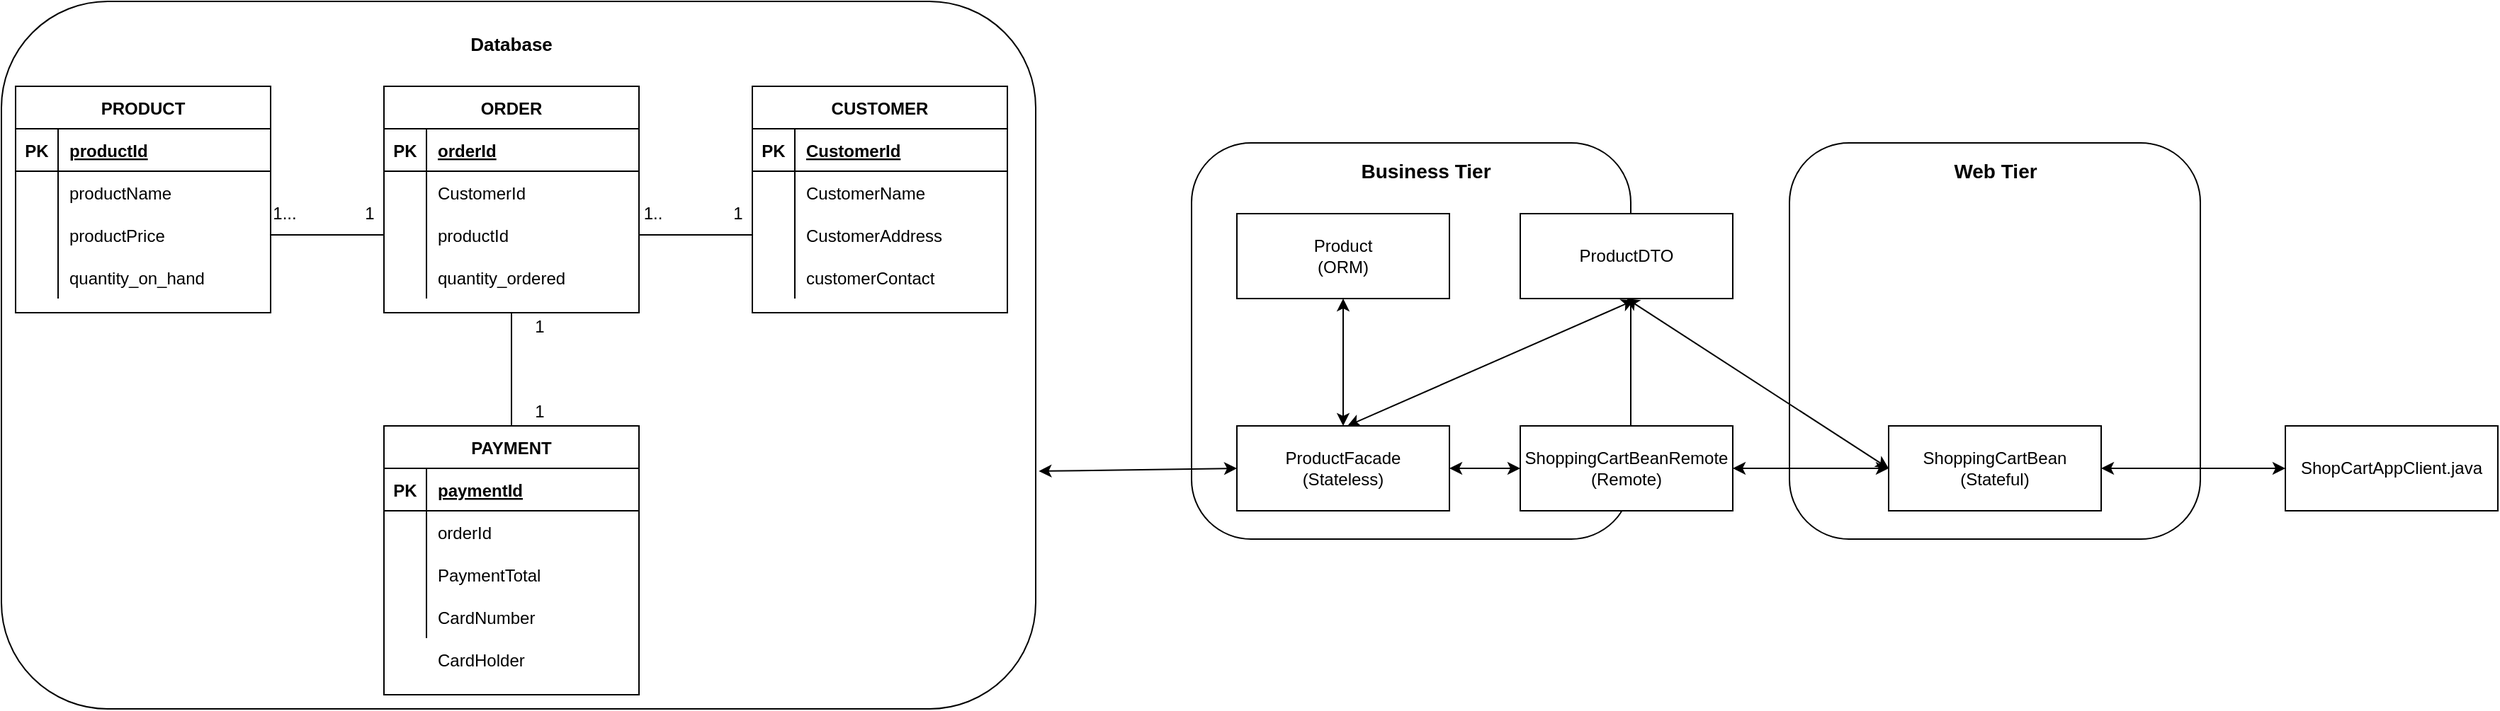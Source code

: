 <mxfile version="13.8.1" type="github">
  <diagram id="68TREvA6BFFCCgDvRHD5" name="Page-1">
    <mxGraphModel dx="2241" dy="896" grid="1" gridSize="10" guides="1" tooltips="1" connect="1" arrows="1" fold="1" page="1" pageScale="1" pageWidth="850" pageHeight="1100" math="0" shadow="0">
      <root>
        <mxCell id="0" />
        <mxCell id="1" parent="0" />
        <mxCell id="RdyQYnXxG0MiQOvbN0wK-2" value="" style="rounded=1;whiteSpace=wrap;html=1;" vertex="1" parent="1">
          <mxGeometry x="-50" y="200" width="310" height="280" as="geometry" />
        </mxCell>
        <mxCell id="RdyQYnXxG0MiQOvbN0wK-3" value="" style="rounded=1;whiteSpace=wrap;html=1;" vertex="1" parent="1">
          <mxGeometry x="372" y="200" width="290" height="280" as="geometry" />
        </mxCell>
        <mxCell id="RdyQYnXxG0MiQOvbN0wK-4" value="&lt;font style=&quot;font-size: 14px&quot;&gt;&lt;b&gt;Business Tier&lt;/b&gt;&lt;/font&gt;" style="text;html=1;strokeColor=none;fillColor=none;align=center;verticalAlign=middle;whiteSpace=wrap;rounded=0;" vertex="1" parent="1">
          <mxGeometry x="63.75" y="210" width="102.5" height="20" as="geometry" />
        </mxCell>
        <mxCell id="RdyQYnXxG0MiQOvbN0wK-5" value="&lt;font style=&quot;font-size: 14px&quot;&gt;&lt;b&gt;Web Tier&lt;/b&gt;&lt;/font&gt;" style="text;html=1;strokeColor=none;fillColor=none;align=center;verticalAlign=middle;whiteSpace=wrap;rounded=0;" vertex="1" parent="1">
          <mxGeometry x="465.75" y="210" width="102.5" height="20" as="geometry" />
        </mxCell>
        <mxCell id="RdyQYnXxG0MiQOvbN0wK-21" value="ShopCartAppClient.java" style="rounded=0;whiteSpace=wrap;html=1;" vertex="1" parent="1">
          <mxGeometry x="722" y="400" width="150" height="60" as="geometry" />
        </mxCell>
        <mxCell id="RdyQYnXxG0MiQOvbN0wK-22" value="&lt;div&gt;ShoppingCartBean&lt;/div&gt;&lt;div&gt;(Stateful)&lt;br&gt;&lt;/div&gt;" style="rounded=0;whiteSpace=wrap;html=1;" vertex="1" parent="1">
          <mxGeometry x="442" y="400" width="150" height="60" as="geometry" />
        </mxCell>
        <mxCell id="RdyQYnXxG0MiQOvbN0wK-23" value="ProductDTO" style="rounded=0;whiteSpace=wrap;html=1;" vertex="1" parent="1">
          <mxGeometry x="182" y="250" width="150" height="60" as="geometry" />
        </mxCell>
        <mxCell id="RdyQYnXxG0MiQOvbN0wK-24" value="&lt;div&gt;ProductFacade&lt;/div&gt;&lt;div&gt;(Stateless)&lt;br&gt;&lt;/div&gt;" style="rounded=0;whiteSpace=wrap;html=1;" vertex="1" parent="1">
          <mxGeometry x="-18" y="400" width="150" height="60" as="geometry" />
        </mxCell>
        <mxCell id="RdyQYnXxG0MiQOvbN0wK-25" value="&lt;div&gt;ShoppingCartBeanRemote&lt;/div&gt;&lt;div&gt;(Remote)&lt;br&gt;&lt;/div&gt;" style="rounded=0;whiteSpace=wrap;html=1;" vertex="1" parent="1">
          <mxGeometry x="182" y="400" width="150" height="60" as="geometry" />
        </mxCell>
        <mxCell id="RdyQYnXxG0MiQOvbN0wK-26" value="&lt;div&gt;Product &lt;br&gt;&lt;/div&gt;&lt;div&gt;(ORM)&lt;br&gt;&lt;/div&gt;" style="rounded=0;whiteSpace=wrap;html=1;" vertex="1" parent="1">
          <mxGeometry x="-18" y="250" width="150" height="60" as="geometry" />
        </mxCell>
        <mxCell id="RdyQYnXxG0MiQOvbN0wK-27" value="" style="rounded=1;whiteSpace=wrap;html=1;" vertex="1" parent="1">
          <mxGeometry x="-890" y="100" width="730" height="500" as="geometry" />
        </mxCell>
        <mxCell id="RdyQYnXxG0MiQOvbN0wK-80" value="" style="shape=partialRectangle;collapsible=0;dropTarget=0;pointerEvents=0;fillColor=none;top=0;left=0;bottom=0;right=0;points=[[0,0.5],[1,0.5]];portConstraint=eastwest;" vertex="1" parent="1">
          <mxGeometry x="-620" y="550" width="180" height="30" as="geometry" />
        </mxCell>
        <mxCell id="RdyQYnXxG0MiQOvbN0wK-81" value="" style="shape=partialRectangle;connectable=0;fillColor=none;top=0;left=0;bottom=0;right=0;editable=1;overflow=hidden;" vertex="1" parent="RdyQYnXxG0MiQOvbN0wK-80">
          <mxGeometry width="30" height="30" as="geometry" />
        </mxCell>
        <mxCell id="RdyQYnXxG0MiQOvbN0wK-82" value="CardHolder" style="shape=partialRectangle;connectable=0;fillColor=none;top=0;left=0;bottom=0;right=0;align=left;spacingLeft=6;overflow=hidden;" vertex="1" parent="RdyQYnXxG0MiQOvbN0wK-80">
          <mxGeometry x="30" width="150" height="30" as="geometry" />
        </mxCell>
        <mxCell id="RdyQYnXxG0MiQOvbN0wK-67" value="PAYMENT" style="shape=table;startSize=30;container=1;collapsible=1;childLayout=tableLayout;fixedRows=1;rowLines=0;fontStyle=1;align=center;resizeLast=1;" vertex="1" parent="1">
          <mxGeometry x="-620" y="400" width="180" height="190" as="geometry" />
        </mxCell>
        <mxCell id="RdyQYnXxG0MiQOvbN0wK-68" value="" style="shape=partialRectangle;collapsible=0;dropTarget=0;pointerEvents=0;fillColor=none;top=0;left=0;bottom=1;right=0;points=[[0,0.5],[1,0.5]];portConstraint=eastwest;" vertex="1" parent="RdyQYnXxG0MiQOvbN0wK-67">
          <mxGeometry y="30" width="180" height="30" as="geometry" />
        </mxCell>
        <mxCell id="RdyQYnXxG0MiQOvbN0wK-69" value="PK" style="shape=partialRectangle;connectable=0;fillColor=none;top=0;left=0;bottom=0;right=0;fontStyle=1;overflow=hidden;" vertex="1" parent="RdyQYnXxG0MiQOvbN0wK-68">
          <mxGeometry width="30" height="30" as="geometry" />
        </mxCell>
        <mxCell id="RdyQYnXxG0MiQOvbN0wK-70" value="paymentId" style="shape=partialRectangle;connectable=0;fillColor=none;top=0;left=0;bottom=0;right=0;align=left;spacingLeft=6;fontStyle=5;overflow=hidden;" vertex="1" parent="RdyQYnXxG0MiQOvbN0wK-68">
          <mxGeometry x="30" width="150" height="30" as="geometry" />
        </mxCell>
        <mxCell id="RdyQYnXxG0MiQOvbN0wK-71" value="" style="shape=partialRectangle;collapsible=0;dropTarget=0;pointerEvents=0;fillColor=none;top=0;left=0;bottom=0;right=0;points=[[0,0.5],[1,0.5]];portConstraint=eastwest;" vertex="1" parent="RdyQYnXxG0MiQOvbN0wK-67">
          <mxGeometry y="60" width="180" height="30" as="geometry" />
        </mxCell>
        <mxCell id="RdyQYnXxG0MiQOvbN0wK-72" value="" style="shape=partialRectangle;connectable=0;fillColor=none;top=0;left=0;bottom=0;right=0;editable=1;overflow=hidden;" vertex="1" parent="RdyQYnXxG0MiQOvbN0wK-71">
          <mxGeometry width="30" height="30" as="geometry" />
        </mxCell>
        <mxCell id="RdyQYnXxG0MiQOvbN0wK-73" value="orderId" style="shape=partialRectangle;connectable=0;fillColor=none;top=0;left=0;bottom=0;right=0;align=left;spacingLeft=6;overflow=hidden;" vertex="1" parent="RdyQYnXxG0MiQOvbN0wK-71">
          <mxGeometry x="30" width="150" height="30" as="geometry" />
        </mxCell>
        <mxCell id="RdyQYnXxG0MiQOvbN0wK-74" value="" style="shape=partialRectangle;collapsible=0;dropTarget=0;pointerEvents=0;fillColor=none;top=0;left=0;bottom=0;right=0;points=[[0,0.5],[1,0.5]];portConstraint=eastwest;" vertex="1" parent="RdyQYnXxG0MiQOvbN0wK-67">
          <mxGeometry y="90" width="180" height="30" as="geometry" />
        </mxCell>
        <mxCell id="RdyQYnXxG0MiQOvbN0wK-75" value="" style="shape=partialRectangle;connectable=0;fillColor=none;top=0;left=0;bottom=0;right=0;editable=1;overflow=hidden;" vertex="1" parent="RdyQYnXxG0MiQOvbN0wK-74">
          <mxGeometry width="30" height="30" as="geometry" />
        </mxCell>
        <mxCell id="RdyQYnXxG0MiQOvbN0wK-76" value="PaymentTotal" style="shape=partialRectangle;connectable=0;fillColor=none;top=0;left=0;bottom=0;right=0;align=left;spacingLeft=6;overflow=hidden;" vertex="1" parent="RdyQYnXxG0MiQOvbN0wK-74">
          <mxGeometry x="30" width="150" height="30" as="geometry" />
        </mxCell>
        <mxCell id="RdyQYnXxG0MiQOvbN0wK-77" value="" style="shape=partialRectangle;collapsible=0;dropTarget=0;pointerEvents=0;fillColor=none;top=0;left=0;bottom=0;right=0;points=[[0,0.5],[1,0.5]];portConstraint=eastwest;" vertex="1" parent="RdyQYnXxG0MiQOvbN0wK-67">
          <mxGeometry y="120" width="180" height="30" as="geometry" />
        </mxCell>
        <mxCell id="RdyQYnXxG0MiQOvbN0wK-78" value="" style="shape=partialRectangle;connectable=0;fillColor=none;top=0;left=0;bottom=0;right=0;editable=1;overflow=hidden;" vertex="1" parent="RdyQYnXxG0MiQOvbN0wK-77">
          <mxGeometry width="30" height="30" as="geometry" />
        </mxCell>
        <mxCell id="RdyQYnXxG0MiQOvbN0wK-79" value="CardNumber" style="shape=partialRectangle;connectable=0;fillColor=none;top=0;left=0;bottom=0;right=0;align=left;spacingLeft=6;overflow=hidden;" vertex="1" parent="RdyQYnXxG0MiQOvbN0wK-77">
          <mxGeometry x="30" width="150" height="30" as="geometry" />
        </mxCell>
        <mxCell id="RdyQYnXxG0MiQOvbN0wK-41" value="ORDER" style="shape=table;startSize=30;container=1;collapsible=1;childLayout=tableLayout;fixedRows=1;rowLines=0;fontStyle=1;align=center;resizeLast=1;" vertex="1" parent="1">
          <mxGeometry x="-620" y="160" width="180" height="160" as="geometry" />
        </mxCell>
        <mxCell id="RdyQYnXxG0MiQOvbN0wK-42" value="" style="shape=partialRectangle;collapsible=0;dropTarget=0;pointerEvents=0;fillColor=none;top=0;left=0;bottom=1;right=0;points=[[0,0.5],[1,0.5]];portConstraint=eastwest;" vertex="1" parent="RdyQYnXxG0MiQOvbN0wK-41">
          <mxGeometry y="30" width="180" height="30" as="geometry" />
        </mxCell>
        <mxCell id="RdyQYnXxG0MiQOvbN0wK-43" value="PK" style="shape=partialRectangle;connectable=0;fillColor=none;top=0;left=0;bottom=0;right=0;fontStyle=1;overflow=hidden;" vertex="1" parent="RdyQYnXxG0MiQOvbN0wK-42">
          <mxGeometry width="30" height="30" as="geometry" />
        </mxCell>
        <mxCell id="RdyQYnXxG0MiQOvbN0wK-44" value="orderId" style="shape=partialRectangle;connectable=0;fillColor=none;top=0;left=0;bottom=0;right=0;align=left;spacingLeft=6;fontStyle=5;overflow=hidden;" vertex="1" parent="RdyQYnXxG0MiQOvbN0wK-42">
          <mxGeometry x="30" width="150" height="30" as="geometry" />
        </mxCell>
        <mxCell id="RdyQYnXxG0MiQOvbN0wK-45" value="" style="shape=partialRectangle;collapsible=0;dropTarget=0;pointerEvents=0;fillColor=none;top=0;left=0;bottom=0;right=0;points=[[0,0.5],[1,0.5]];portConstraint=eastwest;" vertex="1" parent="RdyQYnXxG0MiQOvbN0wK-41">
          <mxGeometry y="60" width="180" height="30" as="geometry" />
        </mxCell>
        <mxCell id="RdyQYnXxG0MiQOvbN0wK-46" value="" style="shape=partialRectangle;connectable=0;fillColor=none;top=0;left=0;bottom=0;right=0;editable=1;overflow=hidden;" vertex="1" parent="RdyQYnXxG0MiQOvbN0wK-45">
          <mxGeometry width="30" height="30" as="geometry" />
        </mxCell>
        <mxCell id="RdyQYnXxG0MiQOvbN0wK-47" value="CustomerId" style="shape=partialRectangle;connectable=0;fillColor=none;top=0;left=0;bottom=0;right=0;align=left;spacingLeft=6;overflow=hidden;" vertex="1" parent="RdyQYnXxG0MiQOvbN0wK-45">
          <mxGeometry x="30" width="150" height="30" as="geometry" />
        </mxCell>
        <mxCell id="RdyQYnXxG0MiQOvbN0wK-48" value="" style="shape=partialRectangle;collapsible=0;dropTarget=0;pointerEvents=0;fillColor=none;top=0;left=0;bottom=0;right=0;points=[[0,0.5],[1,0.5]];portConstraint=eastwest;" vertex="1" parent="RdyQYnXxG0MiQOvbN0wK-41">
          <mxGeometry y="90" width="180" height="30" as="geometry" />
        </mxCell>
        <mxCell id="RdyQYnXxG0MiQOvbN0wK-49" value="" style="shape=partialRectangle;connectable=0;fillColor=none;top=0;left=0;bottom=0;right=0;editable=1;overflow=hidden;" vertex="1" parent="RdyQYnXxG0MiQOvbN0wK-48">
          <mxGeometry width="30" height="30" as="geometry" />
        </mxCell>
        <mxCell id="RdyQYnXxG0MiQOvbN0wK-50" value="productId" style="shape=partialRectangle;connectable=0;fillColor=none;top=0;left=0;bottom=0;right=0;align=left;spacingLeft=6;overflow=hidden;" vertex="1" parent="RdyQYnXxG0MiQOvbN0wK-48">
          <mxGeometry x="30" width="150" height="30" as="geometry" />
        </mxCell>
        <mxCell id="RdyQYnXxG0MiQOvbN0wK-51" value="" style="shape=partialRectangle;collapsible=0;dropTarget=0;pointerEvents=0;fillColor=none;top=0;left=0;bottom=0;right=0;points=[[0,0.5],[1,0.5]];portConstraint=eastwest;" vertex="1" parent="RdyQYnXxG0MiQOvbN0wK-41">
          <mxGeometry y="120" width="180" height="30" as="geometry" />
        </mxCell>
        <mxCell id="RdyQYnXxG0MiQOvbN0wK-52" value="" style="shape=partialRectangle;connectable=0;fillColor=none;top=0;left=0;bottom=0;right=0;editable=1;overflow=hidden;" vertex="1" parent="RdyQYnXxG0MiQOvbN0wK-51">
          <mxGeometry width="30" height="30" as="geometry" />
        </mxCell>
        <mxCell id="RdyQYnXxG0MiQOvbN0wK-53" value="quantity_ordered" style="shape=partialRectangle;connectable=0;fillColor=none;top=0;left=0;bottom=0;right=0;align=left;spacingLeft=6;overflow=hidden;" vertex="1" parent="RdyQYnXxG0MiQOvbN0wK-51">
          <mxGeometry x="30" width="150" height="30" as="geometry" />
        </mxCell>
        <mxCell id="RdyQYnXxG0MiQOvbN0wK-83" value="" style="endArrow=none;html=1;entryX=0;entryY=0.5;entryDx=0;entryDy=0;exitX=1;exitY=0.5;exitDx=0;exitDy=0;" edge="1" parent="1" source="RdyQYnXxG0MiQOvbN0wK-35" target="RdyQYnXxG0MiQOvbN0wK-48">
          <mxGeometry width="50" height="50" relative="1" as="geometry">
            <mxPoint x="-680" y="390" as="sourcePoint" />
            <mxPoint x="-630" y="340" as="targetPoint" />
          </mxGeometry>
        </mxCell>
        <mxCell id="RdyQYnXxG0MiQOvbN0wK-84" value="" style="endArrow=none;html=1;entryX=0.5;entryY=1;entryDx=0;entryDy=0;" edge="1" parent="1" target="RdyQYnXxG0MiQOvbN0wK-41">
          <mxGeometry width="50" height="50" relative="1" as="geometry">
            <mxPoint x="-530" y="400" as="sourcePoint" />
            <mxPoint x="-480" y="350" as="targetPoint" />
          </mxGeometry>
        </mxCell>
        <mxCell id="RdyQYnXxG0MiQOvbN0wK-85" value="" style="endArrow=none;html=1;entryX=0;entryY=0.5;entryDx=0;entryDy=0;exitX=1;exitY=0.5;exitDx=0;exitDy=0;" edge="1" parent="1" source="RdyQYnXxG0MiQOvbN0wK-48" target="RdyQYnXxG0MiQOvbN0wK-61">
          <mxGeometry width="50" height="50" relative="1" as="geometry">
            <mxPoint x="-440" y="410" as="sourcePoint" />
            <mxPoint x="-390" y="360" as="targetPoint" />
          </mxGeometry>
        </mxCell>
        <mxCell id="RdyQYnXxG0MiQOvbN0wK-86" value="1..." style="text;html=1;strokeColor=none;fillColor=none;align=center;verticalAlign=middle;whiteSpace=wrap;rounded=0;" vertex="1" parent="1">
          <mxGeometry x="-710" y="240" width="40" height="20" as="geometry" />
        </mxCell>
        <mxCell id="RdyQYnXxG0MiQOvbN0wK-28" value="PRODUCT" style="shape=table;startSize=30;container=1;collapsible=1;childLayout=tableLayout;fixedRows=1;rowLines=0;fontStyle=1;align=center;resizeLast=1;" vertex="1" parent="1">
          <mxGeometry x="-880" y="160" width="180" height="160" as="geometry" />
        </mxCell>
        <mxCell id="RdyQYnXxG0MiQOvbN0wK-29" value="" style="shape=partialRectangle;collapsible=0;dropTarget=0;pointerEvents=0;fillColor=none;top=0;left=0;bottom=1;right=0;points=[[0,0.5],[1,0.5]];portConstraint=eastwest;" vertex="1" parent="RdyQYnXxG0MiQOvbN0wK-28">
          <mxGeometry y="30" width="180" height="30" as="geometry" />
        </mxCell>
        <mxCell id="RdyQYnXxG0MiQOvbN0wK-30" value="PK" style="shape=partialRectangle;connectable=0;fillColor=none;top=0;left=0;bottom=0;right=0;fontStyle=1;overflow=hidden;" vertex="1" parent="RdyQYnXxG0MiQOvbN0wK-29">
          <mxGeometry width="30" height="30" as="geometry" />
        </mxCell>
        <mxCell id="RdyQYnXxG0MiQOvbN0wK-31" value="productId" style="shape=partialRectangle;connectable=0;fillColor=none;top=0;left=0;bottom=0;right=0;align=left;spacingLeft=6;fontStyle=5;overflow=hidden;" vertex="1" parent="RdyQYnXxG0MiQOvbN0wK-29">
          <mxGeometry x="30" width="150" height="30" as="geometry" />
        </mxCell>
        <mxCell id="RdyQYnXxG0MiQOvbN0wK-32" value="" style="shape=partialRectangle;collapsible=0;dropTarget=0;pointerEvents=0;fillColor=none;top=0;left=0;bottom=0;right=0;points=[[0,0.5],[1,0.5]];portConstraint=eastwest;" vertex="1" parent="RdyQYnXxG0MiQOvbN0wK-28">
          <mxGeometry y="60" width="180" height="30" as="geometry" />
        </mxCell>
        <mxCell id="RdyQYnXxG0MiQOvbN0wK-33" value="" style="shape=partialRectangle;connectable=0;fillColor=none;top=0;left=0;bottom=0;right=0;editable=1;overflow=hidden;" vertex="1" parent="RdyQYnXxG0MiQOvbN0wK-32">
          <mxGeometry width="30" height="30" as="geometry" />
        </mxCell>
        <mxCell id="RdyQYnXxG0MiQOvbN0wK-34" value="productName" style="shape=partialRectangle;connectable=0;fillColor=none;top=0;left=0;bottom=0;right=0;align=left;spacingLeft=6;overflow=hidden;" vertex="1" parent="RdyQYnXxG0MiQOvbN0wK-32">
          <mxGeometry x="30" width="150" height="30" as="geometry" />
        </mxCell>
        <mxCell id="RdyQYnXxG0MiQOvbN0wK-35" value="" style="shape=partialRectangle;collapsible=0;dropTarget=0;pointerEvents=0;fillColor=none;top=0;left=0;bottom=0;right=0;points=[[0,0.5],[1,0.5]];portConstraint=eastwest;" vertex="1" parent="RdyQYnXxG0MiQOvbN0wK-28">
          <mxGeometry y="90" width="180" height="30" as="geometry" />
        </mxCell>
        <mxCell id="RdyQYnXxG0MiQOvbN0wK-36" value="" style="shape=partialRectangle;connectable=0;fillColor=none;top=0;left=0;bottom=0;right=0;editable=1;overflow=hidden;" vertex="1" parent="RdyQYnXxG0MiQOvbN0wK-35">
          <mxGeometry width="30" height="30" as="geometry" />
        </mxCell>
        <mxCell id="RdyQYnXxG0MiQOvbN0wK-37" value="productPrice" style="shape=partialRectangle;connectable=0;fillColor=none;top=0;left=0;bottom=0;right=0;align=left;spacingLeft=6;overflow=hidden;" vertex="1" parent="RdyQYnXxG0MiQOvbN0wK-35">
          <mxGeometry x="30" width="150" height="30" as="geometry" />
        </mxCell>
        <mxCell id="RdyQYnXxG0MiQOvbN0wK-38" value="" style="shape=partialRectangle;collapsible=0;dropTarget=0;pointerEvents=0;fillColor=none;top=0;left=0;bottom=0;right=0;points=[[0,0.5],[1,0.5]];portConstraint=eastwest;" vertex="1" parent="RdyQYnXxG0MiQOvbN0wK-28">
          <mxGeometry y="120" width="180" height="30" as="geometry" />
        </mxCell>
        <mxCell id="RdyQYnXxG0MiQOvbN0wK-39" value="" style="shape=partialRectangle;connectable=0;fillColor=none;top=0;left=0;bottom=0;right=0;editable=1;overflow=hidden;" vertex="1" parent="RdyQYnXxG0MiQOvbN0wK-38">
          <mxGeometry width="30" height="30" as="geometry" />
        </mxCell>
        <mxCell id="RdyQYnXxG0MiQOvbN0wK-40" value="quantity_on_hand" style="shape=partialRectangle;connectable=0;fillColor=none;top=0;left=0;bottom=0;right=0;align=left;spacingLeft=6;overflow=hidden;" vertex="1" parent="RdyQYnXxG0MiQOvbN0wK-38">
          <mxGeometry x="30" width="150" height="30" as="geometry" />
        </mxCell>
        <mxCell id="RdyQYnXxG0MiQOvbN0wK-87" value="1" style="text;html=1;strokeColor=none;fillColor=none;align=center;verticalAlign=middle;whiteSpace=wrap;rounded=0;" vertex="1" parent="1">
          <mxGeometry x="-530" y="320" width="40" height="20" as="geometry" />
        </mxCell>
        <mxCell id="RdyQYnXxG0MiQOvbN0wK-88" value="1" style="text;html=1;strokeColor=none;fillColor=none;align=center;verticalAlign=middle;whiteSpace=wrap;rounded=0;" vertex="1" parent="1">
          <mxGeometry x="-530" y="380" width="40" height="20" as="geometry" />
        </mxCell>
        <mxCell id="RdyQYnXxG0MiQOvbN0wK-89" value="1.." style="text;html=1;strokeColor=none;fillColor=none;align=center;verticalAlign=middle;whiteSpace=wrap;rounded=0;" vertex="1" parent="1">
          <mxGeometry x="-450" y="240" width="40" height="20" as="geometry" />
        </mxCell>
        <mxCell id="RdyQYnXxG0MiQOvbN0wK-54" value="CUSTOMER" style="shape=table;startSize=30;container=1;collapsible=1;childLayout=tableLayout;fixedRows=1;rowLines=0;fontStyle=1;align=center;resizeLast=1;" vertex="1" parent="1">
          <mxGeometry x="-360" y="160" width="180" height="160" as="geometry" />
        </mxCell>
        <mxCell id="RdyQYnXxG0MiQOvbN0wK-55" value="" style="shape=partialRectangle;collapsible=0;dropTarget=0;pointerEvents=0;fillColor=none;top=0;left=0;bottom=1;right=0;points=[[0,0.5],[1,0.5]];portConstraint=eastwest;" vertex="1" parent="RdyQYnXxG0MiQOvbN0wK-54">
          <mxGeometry y="30" width="180" height="30" as="geometry" />
        </mxCell>
        <mxCell id="RdyQYnXxG0MiQOvbN0wK-56" value="PK" style="shape=partialRectangle;connectable=0;fillColor=none;top=0;left=0;bottom=0;right=0;fontStyle=1;overflow=hidden;" vertex="1" parent="RdyQYnXxG0MiQOvbN0wK-55">
          <mxGeometry width="30" height="30" as="geometry" />
        </mxCell>
        <mxCell id="RdyQYnXxG0MiQOvbN0wK-57" value="CustomerId" style="shape=partialRectangle;connectable=0;fillColor=none;top=0;left=0;bottom=0;right=0;align=left;spacingLeft=6;fontStyle=5;overflow=hidden;" vertex="1" parent="RdyQYnXxG0MiQOvbN0wK-55">
          <mxGeometry x="30" width="150" height="30" as="geometry" />
        </mxCell>
        <mxCell id="RdyQYnXxG0MiQOvbN0wK-58" value="" style="shape=partialRectangle;collapsible=0;dropTarget=0;pointerEvents=0;fillColor=none;top=0;left=0;bottom=0;right=0;points=[[0,0.5],[1,0.5]];portConstraint=eastwest;" vertex="1" parent="RdyQYnXxG0MiQOvbN0wK-54">
          <mxGeometry y="60" width="180" height="30" as="geometry" />
        </mxCell>
        <mxCell id="RdyQYnXxG0MiQOvbN0wK-59" value="" style="shape=partialRectangle;connectable=0;fillColor=none;top=0;left=0;bottom=0;right=0;editable=1;overflow=hidden;" vertex="1" parent="RdyQYnXxG0MiQOvbN0wK-58">
          <mxGeometry width="30" height="30" as="geometry" />
        </mxCell>
        <mxCell id="RdyQYnXxG0MiQOvbN0wK-60" value="CustomerName" style="shape=partialRectangle;connectable=0;fillColor=none;top=0;left=0;bottom=0;right=0;align=left;spacingLeft=6;overflow=hidden;" vertex="1" parent="RdyQYnXxG0MiQOvbN0wK-58">
          <mxGeometry x="30" width="150" height="30" as="geometry" />
        </mxCell>
        <mxCell id="RdyQYnXxG0MiQOvbN0wK-61" value="" style="shape=partialRectangle;collapsible=0;dropTarget=0;pointerEvents=0;fillColor=none;top=0;left=0;bottom=0;right=0;points=[[0,0.5],[1,0.5]];portConstraint=eastwest;" vertex="1" parent="RdyQYnXxG0MiQOvbN0wK-54">
          <mxGeometry y="90" width="180" height="30" as="geometry" />
        </mxCell>
        <mxCell id="RdyQYnXxG0MiQOvbN0wK-62" value="" style="shape=partialRectangle;connectable=0;fillColor=none;top=0;left=0;bottom=0;right=0;editable=1;overflow=hidden;" vertex="1" parent="RdyQYnXxG0MiQOvbN0wK-61">
          <mxGeometry width="30" height="30" as="geometry" />
        </mxCell>
        <mxCell id="RdyQYnXxG0MiQOvbN0wK-63" value="CustomerAddress" style="shape=partialRectangle;connectable=0;fillColor=none;top=0;left=0;bottom=0;right=0;align=left;spacingLeft=6;overflow=hidden;" vertex="1" parent="RdyQYnXxG0MiQOvbN0wK-61">
          <mxGeometry x="30" width="150" height="30" as="geometry" />
        </mxCell>
        <mxCell id="RdyQYnXxG0MiQOvbN0wK-64" value="" style="shape=partialRectangle;collapsible=0;dropTarget=0;pointerEvents=0;fillColor=none;top=0;left=0;bottom=0;right=0;points=[[0,0.5],[1,0.5]];portConstraint=eastwest;" vertex="1" parent="RdyQYnXxG0MiQOvbN0wK-54">
          <mxGeometry y="120" width="180" height="30" as="geometry" />
        </mxCell>
        <mxCell id="RdyQYnXxG0MiQOvbN0wK-65" value="" style="shape=partialRectangle;connectable=0;fillColor=none;top=0;left=0;bottom=0;right=0;editable=1;overflow=hidden;" vertex="1" parent="RdyQYnXxG0MiQOvbN0wK-64">
          <mxGeometry width="30" height="30" as="geometry" />
        </mxCell>
        <mxCell id="RdyQYnXxG0MiQOvbN0wK-66" value="customerContact" style="shape=partialRectangle;connectable=0;fillColor=none;top=0;left=0;bottom=0;right=0;align=left;spacingLeft=6;overflow=hidden;" vertex="1" parent="RdyQYnXxG0MiQOvbN0wK-64">
          <mxGeometry x="30" width="150" height="30" as="geometry" />
        </mxCell>
        <mxCell id="RdyQYnXxG0MiQOvbN0wK-90" value="1" style="text;html=1;strokeColor=none;fillColor=none;align=center;verticalAlign=middle;whiteSpace=wrap;rounded=0;" vertex="1" parent="1">
          <mxGeometry x="-390" y="240" width="40" height="20" as="geometry" />
        </mxCell>
        <mxCell id="RdyQYnXxG0MiQOvbN0wK-91" value="1" style="text;html=1;strokeColor=none;fillColor=none;align=center;verticalAlign=middle;whiteSpace=wrap;rounded=0;" vertex="1" parent="1">
          <mxGeometry x="-650" y="240" width="40" height="20" as="geometry" />
        </mxCell>
        <mxCell id="RdyQYnXxG0MiQOvbN0wK-92" value="&lt;b&gt;&lt;font style=&quot;font-size: 13px&quot;&gt;Database&lt;/font&gt;&lt;/b&gt;" style="text;html=1;strokeColor=none;fillColor=none;align=center;verticalAlign=middle;whiteSpace=wrap;rounded=0;" vertex="1" parent="1">
          <mxGeometry x="-550" y="120" width="40" height="20" as="geometry" />
        </mxCell>
        <mxCell id="RdyQYnXxG0MiQOvbN0wK-93" value="" style="endArrow=classic;startArrow=classic;html=1;entryX=0;entryY=0.5;entryDx=0;entryDy=0;exitX=1.003;exitY=0.664;exitDx=0;exitDy=0;exitPerimeter=0;" edge="1" parent="1" source="RdyQYnXxG0MiQOvbN0wK-27" target="RdyQYnXxG0MiQOvbN0wK-24">
          <mxGeometry width="50" height="50" relative="1" as="geometry">
            <mxPoint x="-120" y="470" as="sourcePoint" />
            <mxPoint x="-70" y="420" as="targetPoint" />
          </mxGeometry>
        </mxCell>
        <mxCell id="RdyQYnXxG0MiQOvbN0wK-94" value="" style="endArrow=classic;startArrow=classic;html=1;entryX=0.5;entryY=1;entryDx=0;entryDy=0;exitX=0.5;exitY=0;exitDx=0;exitDy=0;" edge="1" parent="1" source="RdyQYnXxG0MiQOvbN0wK-24" target="RdyQYnXxG0MiQOvbN0wK-26">
          <mxGeometry width="50" height="50" relative="1" as="geometry">
            <mxPoint x="20" y="570" as="sourcePoint" />
            <mxPoint x="70" y="520" as="targetPoint" />
          </mxGeometry>
        </mxCell>
        <mxCell id="RdyQYnXxG0MiQOvbN0wK-95" value="" style="endArrow=classic;startArrow=classic;html=1;entryX=1.008;entryY=0.397;entryDx=0;entryDy=0;entryPerimeter=0;" edge="1" parent="1" target="RdyQYnXxG0MiQOvbN0wK-2">
          <mxGeometry width="50" height="50" relative="1" as="geometry">
            <mxPoint x="60" y="400" as="sourcePoint" />
            <mxPoint x="130" y="540" as="targetPoint" />
          </mxGeometry>
        </mxCell>
        <mxCell id="RdyQYnXxG0MiQOvbN0wK-96" value="" style="endArrow=classic;startArrow=classic;html=1;entryX=0;entryY=0.5;entryDx=0;entryDy=0;exitX=1;exitY=0.5;exitDx=0;exitDy=0;" edge="1" parent="1" source="RdyQYnXxG0MiQOvbN0wK-24" target="RdyQYnXxG0MiQOvbN0wK-25">
          <mxGeometry width="50" height="50" relative="1" as="geometry">
            <mxPoint x="160" y="570" as="sourcePoint" />
            <mxPoint x="210" y="520" as="targetPoint" />
          </mxGeometry>
        </mxCell>
        <mxCell id="RdyQYnXxG0MiQOvbN0wK-97" value="" style="endArrow=classic;startArrow=classic;html=1;entryX=0;entryY=0.5;entryDx=0;entryDy=0;exitX=0.5;exitY=1;exitDx=0;exitDy=0;" edge="1" parent="1" source="RdyQYnXxG0MiQOvbN0wK-23" target="RdyQYnXxG0MiQOvbN0wK-22">
          <mxGeometry width="50" height="50" relative="1" as="geometry">
            <mxPoint x="330" y="540" as="sourcePoint" />
            <mxPoint x="380" y="490" as="targetPoint" />
          </mxGeometry>
        </mxCell>
        <mxCell id="RdyQYnXxG0MiQOvbN0wK-98" value="" style="endArrow=classic;startArrow=classic;html=1;entryX=0;entryY=0.5;entryDx=0;entryDy=0;exitX=1;exitY=0.5;exitDx=0;exitDy=0;" edge="1" parent="1" source="RdyQYnXxG0MiQOvbN0wK-25" target="RdyQYnXxG0MiQOvbN0wK-22">
          <mxGeometry width="50" height="50" relative="1" as="geometry">
            <mxPoint x="320" y="560" as="sourcePoint" />
            <mxPoint x="370" y="510" as="targetPoint" />
          </mxGeometry>
        </mxCell>
        <mxCell id="RdyQYnXxG0MiQOvbN0wK-99" value="" style="endArrow=classic;startArrow=classic;html=1;entryX=0;entryY=0.5;entryDx=0;entryDy=0;exitX=1;exitY=0.5;exitDx=0;exitDy=0;" edge="1" parent="1" source="RdyQYnXxG0MiQOvbN0wK-22" target="RdyQYnXxG0MiQOvbN0wK-21">
          <mxGeometry width="50" height="50" relative="1" as="geometry">
            <mxPoint x="660" y="560" as="sourcePoint" />
            <mxPoint x="710" y="510" as="targetPoint" />
          </mxGeometry>
        </mxCell>
      </root>
    </mxGraphModel>
  </diagram>
</mxfile>
